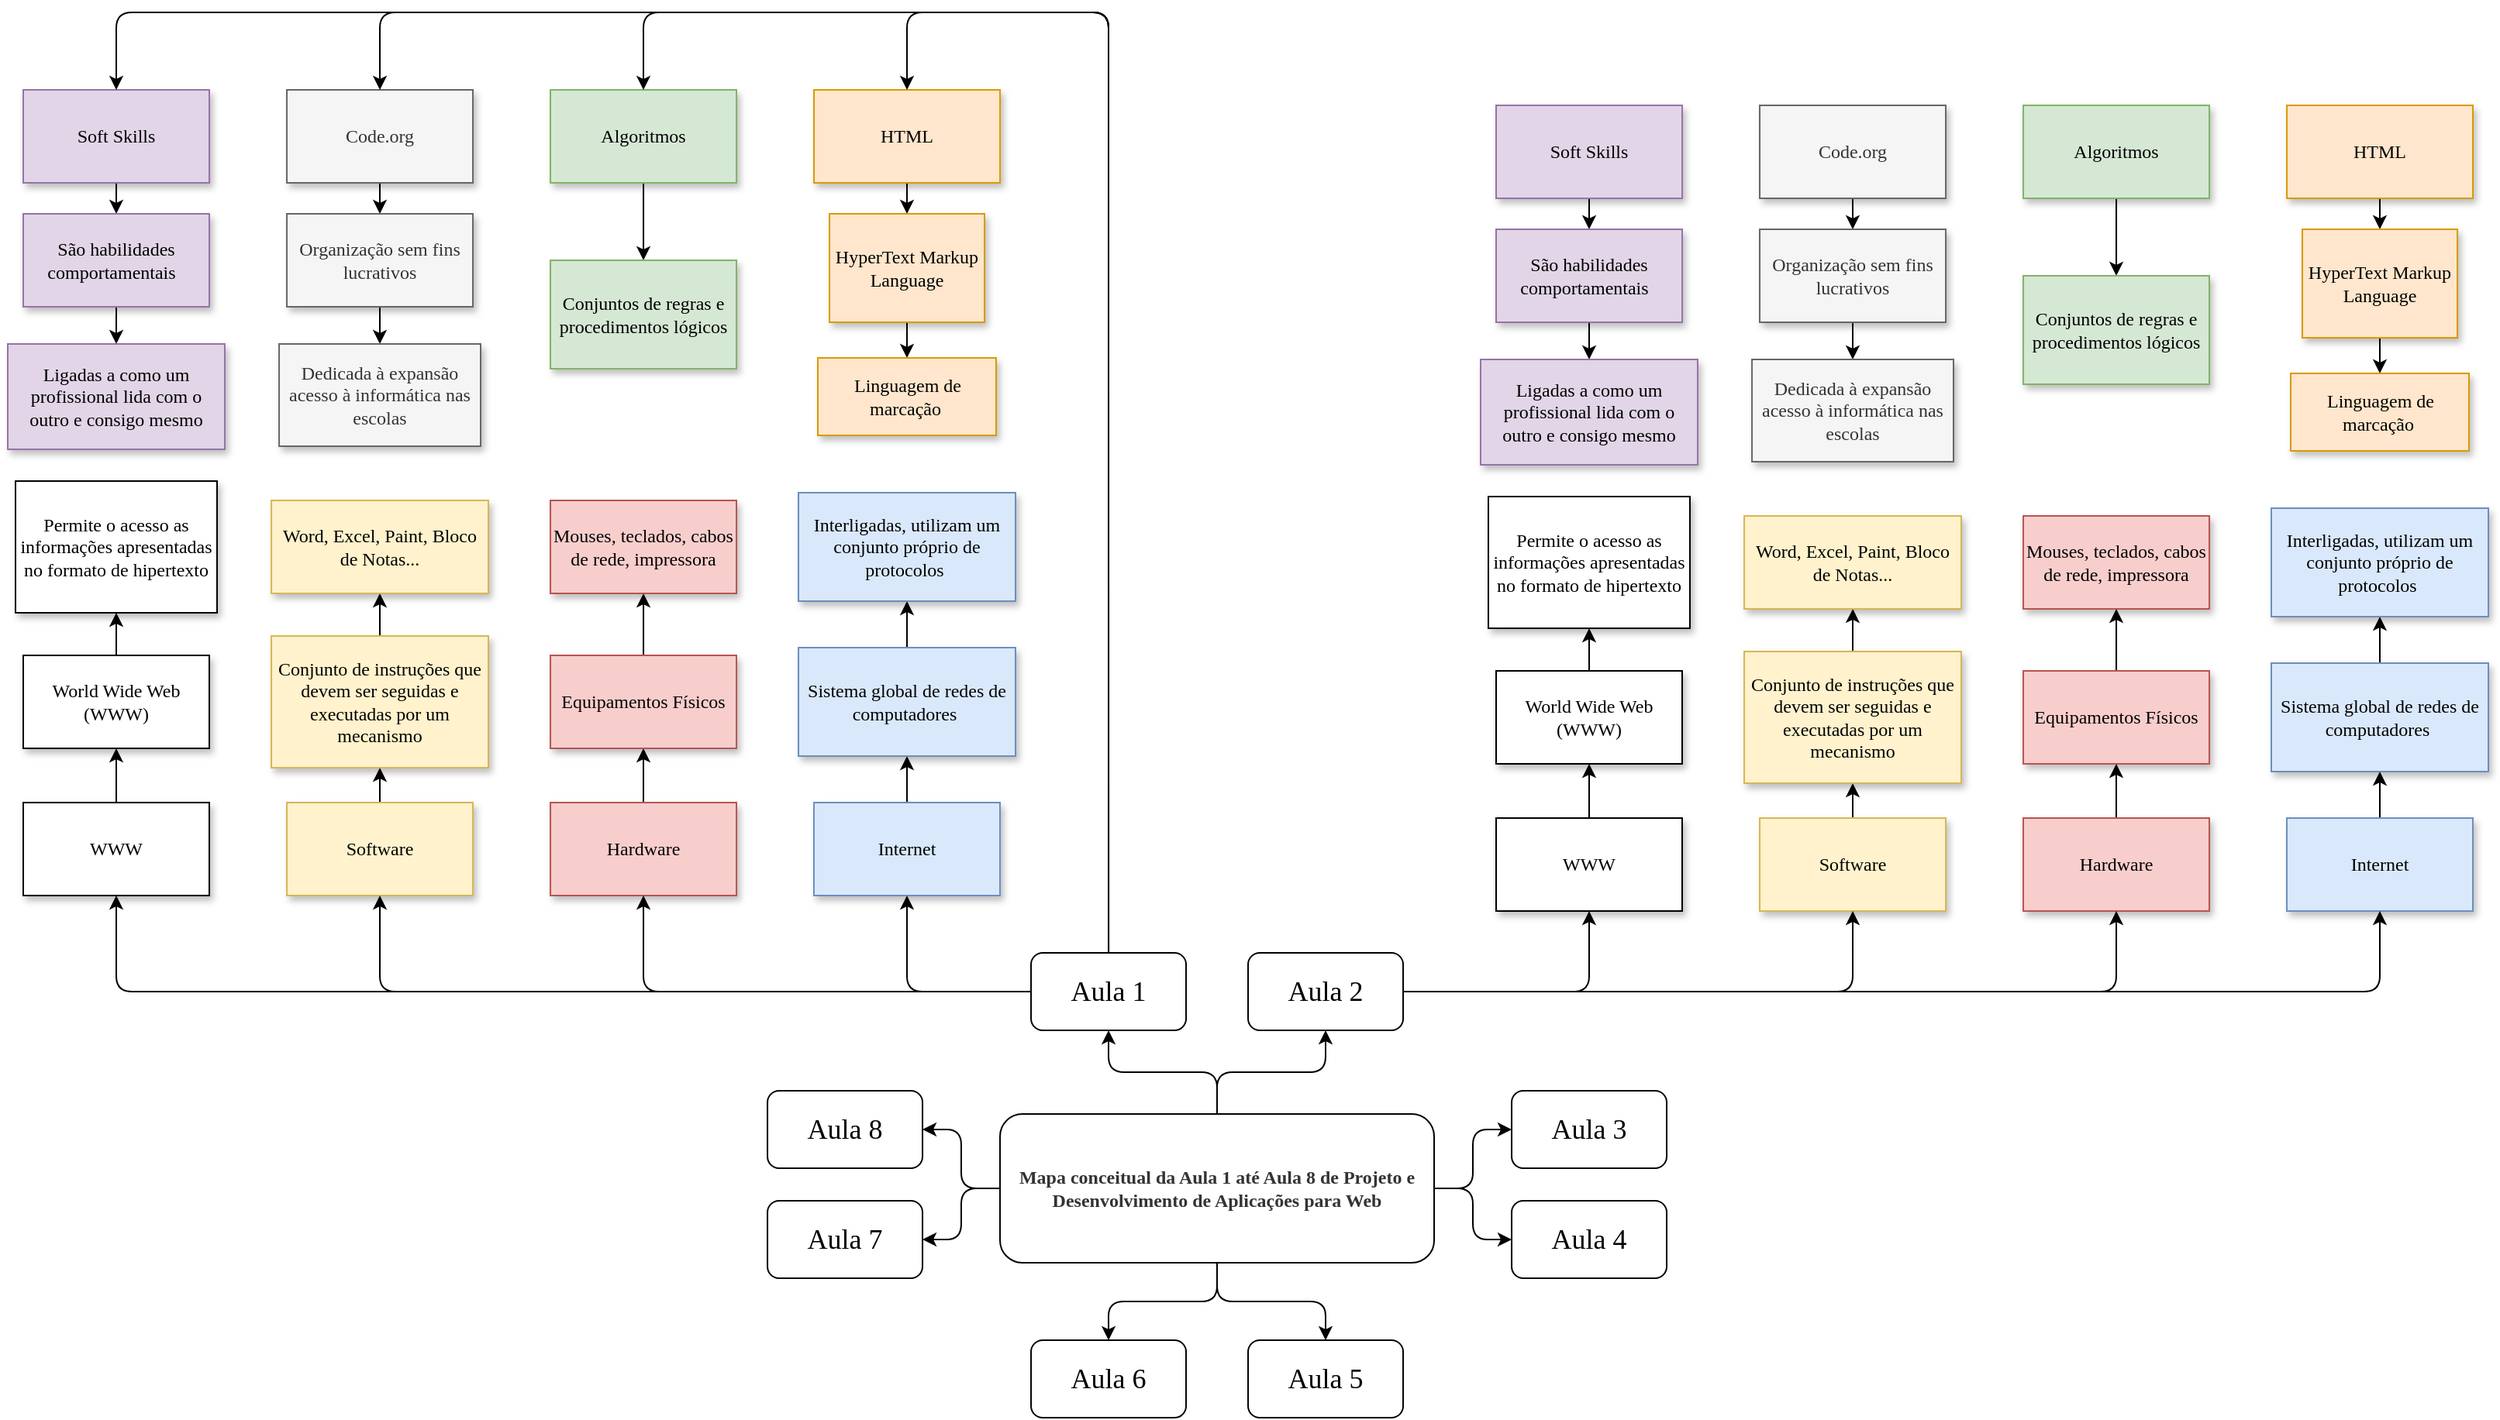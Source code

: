 <mxfile version="17.5.0" type="github">
  <diagram id="QyEJgXoEOEQSnqgT4BB6" name="Page-1">
    <mxGraphModel dx="2585" dy="1340" grid="1" gridSize="10" guides="1" tooltips="1" connect="1" arrows="1" fold="1" page="1" pageScale="1" pageWidth="3300" pageHeight="2339" math="0" shadow="0">
      <root>
        <mxCell id="0" />
        <mxCell id="1" parent="0" />
        <mxCell id="gb70pEuvpdJBa86swqlE-16" value="" style="edgeStyle=orthogonalEdgeStyle;rounded=1;orthogonalLoop=1;jettySize=auto;html=1;fontFamily=Verdana;fontSize=12;" parent="1" source="gb70pEuvpdJBa86swqlE-2" target="gb70pEuvpdJBa86swqlE-9" edge="1">
          <mxGeometry relative="1" as="geometry" />
        </mxCell>
        <mxCell id="gb70pEuvpdJBa86swqlE-17" value="" style="edgeStyle=orthogonalEdgeStyle;rounded=1;orthogonalLoop=1;jettySize=auto;html=1;fontFamily=Verdana;fontSize=12;" parent="1" source="gb70pEuvpdJBa86swqlE-2" target="gb70pEuvpdJBa86swqlE-13" edge="1">
          <mxGeometry relative="1" as="geometry" />
        </mxCell>
        <mxCell id="gb70pEuvpdJBa86swqlE-18" value="" style="edgeStyle=orthogonalEdgeStyle;rounded=1;orthogonalLoop=1;jettySize=auto;html=1;fontFamily=Verdana;fontSize=12;" parent="1" source="gb70pEuvpdJBa86swqlE-2" target="gb70pEuvpdJBa86swqlE-11" edge="1">
          <mxGeometry relative="1" as="geometry" />
        </mxCell>
        <mxCell id="gb70pEuvpdJBa86swqlE-19" value="" style="edgeStyle=orthogonalEdgeStyle;rounded=1;orthogonalLoop=1;jettySize=auto;html=1;fontFamily=Verdana;fontSize=12;" parent="1" source="gb70pEuvpdJBa86swqlE-2" target="gb70pEuvpdJBa86swqlE-15" edge="1">
          <mxGeometry relative="1" as="geometry" />
        </mxCell>
        <mxCell id="gb70pEuvpdJBa86swqlE-2" value="&lt;span style=&quot;color: rgb(51 , 51 , 51)&quot;&gt;Mapa conceitual da Aula 1 até Aula 8 de Projeto e Desenvolvimento de Aplicações para Web&lt;/span&gt;" style="rounded=1;whiteSpace=wrap;html=1;fontStyle=1;fontFamily=Verdana;" parent="1" vertex="1">
          <mxGeometry x="1640.02" y="1201" width="280" height="96" as="geometry" />
        </mxCell>
        <mxCell id="gb70pEuvpdJBa86swqlE-26" value="" style="edgeStyle=orthogonalEdgeStyle;rounded=1;orthogonalLoop=1;jettySize=auto;html=1;fontFamily=Verdana;fontSize=12;" parent="1" source="gb70pEuvpdJBa86swqlE-6" target="gb70pEuvpdJBa86swqlE-25" edge="1">
          <mxGeometry relative="1" as="geometry" />
        </mxCell>
        <mxCell id="gb70pEuvpdJBa86swqlE-6" value="&lt;font style=&quot;font-size: 18px&quot;&gt;Aula 1&lt;/font&gt;" style="rounded=1;whiteSpace=wrap;html=1;fontFamily=Verdana;" parent="1" vertex="1">
          <mxGeometry x="1660.02" y="1097" width="100" height="50" as="geometry" />
        </mxCell>
        <mxCell id="_syeEbmytFuCdj93ZX4R-76" value="" style="edgeStyle=orthogonalEdgeStyle;rounded=1;orthogonalLoop=1;jettySize=auto;html=1;fontFamily=Verdana;fontSize=12;entryX=0.5;entryY=1;entryDx=0;entryDy=0;" edge="1" parent="1" source="gb70pEuvpdJBa86swqlE-9" target="_syeEbmytFuCdj93ZX4R-41">
          <mxGeometry relative="1" as="geometry">
            <mxPoint x="1980.02" y="1122" as="targetPoint" />
          </mxGeometry>
        </mxCell>
        <mxCell id="gb70pEuvpdJBa86swqlE-9" value="&lt;font style=&quot;font-size: 18px&quot;&gt;Aula 2&lt;br&gt;&lt;/font&gt;" style="rounded=1;whiteSpace=wrap;html=1;fontFamily=Verdana;" parent="1" vertex="1">
          <mxGeometry x="1800.02" y="1097" width="100" height="50" as="geometry" />
        </mxCell>
        <mxCell id="gb70pEuvpdJBa86swqlE-10" value="&lt;font style=&quot;font-size: 18px&quot;&gt;Aula 6&lt;/font&gt;" style="rounded=1;whiteSpace=wrap;html=1;fontFamily=Verdana;" parent="1" vertex="1">
          <mxGeometry x="1660.02" y="1347" width="100" height="50" as="geometry" />
        </mxCell>
        <mxCell id="gb70pEuvpdJBa86swqlE-11" value="&lt;font style=&quot;font-size: 18px&quot;&gt;Aula 5&lt;br&gt;&lt;/font&gt;" style="rounded=1;whiteSpace=wrap;html=1;fontFamily=Verdana;" parent="1" vertex="1">
          <mxGeometry x="1800.02" y="1347" width="100" height="50" as="geometry" />
        </mxCell>
        <mxCell id="gb70pEuvpdJBa86swqlE-12" value="&lt;font style=&quot;font-size: 18px&quot;&gt;Aula 3&lt;/font&gt;" style="rounded=1;whiteSpace=wrap;html=1;fontFamily=Verdana;" parent="1" vertex="1">
          <mxGeometry x="1970.02" y="1186" width="100" height="50" as="geometry" />
        </mxCell>
        <mxCell id="gb70pEuvpdJBa86swqlE-13" value="&lt;font style=&quot;font-size: 18px&quot;&gt;Aula 4&lt;br&gt;&lt;/font&gt;" style="rounded=1;whiteSpace=wrap;html=1;fontFamily=Verdana;" parent="1" vertex="1">
          <mxGeometry x="1970.02" y="1257" width="100" height="50" as="geometry" />
        </mxCell>
        <mxCell id="gb70pEuvpdJBa86swqlE-14" value="&lt;font style=&quot;font-size: 18px&quot;&gt;Aula 8&lt;/font&gt;" style="rounded=1;whiteSpace=wrap;html=1;fontFamily=Verdana;" parent="1" vertex="1">
          <mxGeometry x="1490.02" y="1186" width="100" height="50" as="geometry" />
        </mxCell>
        <mxCell id="gb70pEuvpdJBa86swqlE-15" value="&lt;font style=&quot;font-size: 18px&quot;&gt;Aula 7&lt;/font&gt;" style="rounded=1;whiteSpace=wrap;html=1;fontFamily=Verdana;" parent="1" vertex="1">
          <mxGeometry x="1490.02" y="1257" width="100" height="50" as="geometry" />
        </mxCell>
        <mxCell id="gb70pEuvpdJBa86swqlE-20" value="" style="edgeStyle=orthogonalEdgeStyle;rounded=1;orthogonalLoop=1;jettySize=auto;html=1;fontFamily=Verdana;fontSize=12;entryX=1;entryY=0.5;entryDx=0;entryDy=0;exitX=0;exitY=0.5;exitDx=0;exitDy=0;" parent="1" source="gb70pEuvpdJBa86swqlE-2" target="gb70pEuvpdJBa86swqlE-14" edge="1">
          <mxGeometry relative="1" as="geometry">
            <mxPoint x="1650.02" y="1259.043" as="sourcePoint" />
            <mxPoint x="1600.02" y="1292" as="targetPoint" />
          </mxGeometry>
        </mxCell>
        <mxCell id="gb70pEuvpdJBa86swqlE-21" value="" style="edgeStyle=orthogonalEdgeStyle;rounded=1;orthogonalLoop=1;jettySize=auto;html=1;fontFamily=Verdana;fontSize=12;entryX=0.5;entryY=1;entryDx=0;entryDy=0;exitX=0.5;exitY=0;exitDx=0;exitDy=0;" parent="1" source="gb70pEuvpdJBa86swqlE-2" target="gb70pEuvpdJBa86swqlE-6" edge="1">
          <mxGeometry relative="1" as="geometry">
            <mxPoint x="1790.02" y="1211" as="sourcePoint" />
            <mxPoint x="1860.02" y="1157" as="targetPoint" />
          </mxGeometry>
        </mxCell>
        <mxCell id="gb70pEuvpdJBa86swqlE-22" value="" style="edgeStyle=orthogonalEdgeStyle;rounded=1;orthogonalLoop=1;jettySize=auto;html=1;fontFamily=Verdana;fontSize=12;entryX=0;entryY=0.5;entryDx=0;entryDy=0;exitX=1;exitY=0.5;exitDx=0;exitDy=0;" parent="1" source="gb70pEuvpdJBa86swqlE-2" target="gb70pEuvpdJBa86swqlE-12" edge="1">
          <mxGeometry relative="1" as="geometry">
            <mxPoint x="1930.02" y="1259" as="sourcePoint" />
            <mxPoint x="1980.02" y="1292.03" as="targetPoint" />
          </mxGeometry>
        </mxCell>
        <mxCell id="gb70pEuvpdJBa86swqlE-23" value="" style="edgeStyle=orthogonalEdgeStyle;rounded=1;orthogonalLoop=1;jettySize=auto;html=1;fontFamily=Verdana;fontSize=12;entryX=0.5;entryY=0;entryDx=0;entryDy=0;exitX=0.5;exitY=1;exitDx=0;exitDy=0;" parent="1" source="gb70pEuvpdJBa86swqlE-2" target="gb70pEuvpdJBa86swqlE-10" edge="1">
          <mxGeometry relative="1" as="geometry">
            <mxPoint x="1790.02" y="1307.0" as="sourcePoint" />
            <mxPoint x="1860.02" y="1357" as="targetPoint" />
          </mxGeometry>
        </mxCell>
        <mxCell id="gb70pEuvpdJBa86swqlE-30" value="" style="edgeStyle=orthogonalEdgeStyle;rounded=1;orthogonalLoop=1;jettySize=auto;html=1;fontFamily=Verdana;fontSize=12;" parent="1" source="gb70pEuvpdJBa86swqlE-25" target="gb70pEuvpdJBa86swqlE-29" edge="1">
          <mxGeometry relative="1" as="geometry" />
        </mxCell>
        <mxCell id="gb70pEuvpdJBa86swqlE-25" value="Internet" style="whiteSpace=wrap;html=1;fontFamily=Verdana;rounded=0;fillColor=#dae8fc;strokeColor=#6c8ebf;glass=0;sketch=0;shadow=1;" parent="1" vertex="1">
          <mxGeometry x="1520" y="1000" width="120" height="60" as="geometry" />
        </mxCell>
        <mxCell id="gb70pEuvpdJBa86swqlE-33" value="" style="edgeStyle=orthogonalEdgeStyle;rounded=1;orthogonalLoop=1;jettySize=auto;html=1;fontFamily=Verdana;fontSize=12;" parent="1" source="gb70pEuvpdJBa86swqlE-29" target="gb70pEuvpdJBa86swqlE-32" edge="1">
          <mxGeometry relative="1" as="geometry" />
        </mxCell>
        <mxCell id="gb70pEuvpdJBa86swqlE-29" value="Sistema global de redes de computadores&amp;nbsp;" style="whiteSpace=wrap;html=1;fontFamily=Verdana;rounded=0;fillColor=#dae8fc;strokeColor=#6c8ebf;glass=0;sketch=0;shadow=1;" parent="1" vertex="1">
          <mxGeometry x="1510" y="900" width="140" height="70" as="geometry" />
        </mxCell>
        <mxCell id="gb70pEuvpdJBa86swqlE-32" value="Interligadas, utilizam um conjunto próprio de protocolos&amp;nbsp;" style="whiteSpace=wrap;html=1;fontFamily=Verdana;rounded=0;fillColor=#dae8fc;strokeColor=#6c8ebf;glass=0;sketch=0;shadow=1;" parent="1" vertex="1">
          <mxGeometry x="1510" y="800" width="140" height="70" as="geometry" />
        </mxCell>
        <mxCell id="_syeEbmytFuCdj93ZX4R-2" value="" style="edgeStyle=orthogonalEdgeStyle;rounded=1;orthogonalLoop=1;jettySize=auto;html=1;fontFamily=Verdana;fontSize=12;" edge="1" parent="1" source="gb70pEuvpdJBa86swqlE-35" target="_syeEbmytFuCdj93ZX4R-1">
          <mxGeometry relative="1" as="geometry" />
        </mxCell>
        <mxCell id="gb70pEuvpdJBa86swqlE-35" value="Hardware" style="whiteSpace=wrap;html=1;fontFamily=Verdana;rounded=0;fillColor=#f8cecc;strokeColor=#b85450;glass=0;sketch=0;shadow=1;" parent="1" vertex="1">
          <mxGeometry x="1350.02" y="1000" width="120" height="60" as="geometry" />
        </mxCell>
        <mxCell id="gb70pEuvpdJBa86swqlE-40" value="" style="edgeStyle=orthogonalEdgeStyle;rounded=1;orthogonalLoop=1;jettySize=auto;html=1;fontFamily=Verdana;fontSize=12;exitX=0;exitY=0.5;exitDx=0;exitDy=0;entryX=0.5;entryY=1;entryDx=0;entryDy=0;" parent="1" source="gb70pEuvpdJBa86swqlE-6" target="gb70pEuvpdJBa86swqlE-35" edge="1">
          <mxGeometry relative="1" as="geometry">
            <mxPoint x="1670.02" y="1132" as="sourcePoint" />
            <mxPoint x="1589.977" y="1042" as="targetPoint" />
          </mxGeometry>
        </mxCell>
        <mxCell id="_syeEbmytFuCdj93ZX4R-6" value="" style="edgeStyle=orthogonalEdgeStyle;rounded=1;orthogonalLoop=1;jettySize=auto;html=1;fontFamily=Verdana;fontSize=12;" edge="1" parent="1" source="gb70pEuvpdJBa86swqlE-42" target="_syeEbmytFuCdj93ZX4R-5">
          <mxGeometry relative="1" as="geometry" />
        </mxCell>
        <mxCell id="gb70pEuvpdJBa86swqlE-42" value="Software" style="whiteSpace=wrap;html=1;fontFamily=Verdana;rounded=0;fillColor=#fff2cc;strokeColor=#d6b656;glass=0;sketch=0;shadow=1;" parent="1" vertex="1">
          <mxGeometry x="1180.02" y="1000" width="120" height="60" as="geometry" />
        </mxCell>
        <mxCell id="gb70pEuvpdJBa86swqlE-46" value="" style="edgeStyle=orthogonalEdgeStyle;rounded=1;orthogonalLoop=1;jettySize=auto;html=1;fontFamily=Verdana;fontSize=12;exitX=0;exitY=0.5;exitDx=0;exitDy=0;entryX=0.5;entryY=1;entryDx=0;entryDy=0;" parent="1" source="gb70pEuvpdJBa86swqlE-6" target="gb70pEuvpdJBa86swqlE-42" edge="1">
          <mxGeometry relative="1" as="geometry">
            <mxPoint x="1670.02" y="1132" as="sourcePoint" />
            <mxPoint x="1420.02" y="1042" as="targetPoint" />
            <Array as="points">
              <mxPoint x="1240.02" y="1122" />
            </Array>
          </mxGeometry>
        </mxCell>
        <mxCell id="_syeEbmytFuCdj93ZX4R-10" value="" style="edgeStyle=orthogonalEdgeStyle;rounded=1;orthogonalLoop=1;jettySize=auto;html=1;fontFamily=Verdana;fontSize=12;" edge="1" parent="1" source="gb70pEuvpdJBa86swqlE-48" target="_syeEbmytFuCdj93ZX4R-9">
          <mxGeometry relative="1" as="geometry" />
        </mxCell>
        <mxCell id="gb70pEuvpdJBa86swqlE-48" value="WWW" style="whiteSpace=wrap;html=1;fontFamily=Verdana;rounded=0;glass=0;sketch=0;shadow=1;" parent="1" vertex="1">
          <mxGeometry x="1010" y="1000" width="120" height="60" as="geometry" />
        </mxCell>
        <mxCell id="gb70pEuvpdJBa86swqlE-52" value="" style="edgeStyle=orthogonalEdgeStyle;rounded=1;orthogonalLoop=1;jettySize=auto;html=1;fontFamily=Verdana;fontSize=12;exitX=0;exitY=0.5;exitDx=0;exitDy=0;entryX=0.5;entryY=1;entryDx=0;entryDy=0;" parent="1" edge="1" target="gb70pEuvpdJBa86swqlE-48">
          <mxGeometry relative="1" as="geometry">
            <mxPoint x="1480.02" y="1122" as="sourcePoint" />
            <mxPoint x="1060" y="1060" as="targetPoint" />
            <Array as="points">
              <mxPoint x="1070" y="1122" />
            </Array>
          </mxGeometry>
        </mxCell>
        <mxCell id="_syeEbmytFuCdj93ZX4R-21" value="" style="edgeStyle=orthogonalEdgeStyle;rounded=1;orthogonalLoop=1;jettySize=auto;html=1;fontFamily=Verdana;fontSize=12;" edge="1" parent="1" source="gb70pEuvpdJBa86swqlE-53" target="_syeEbmytFuCdj93ZX4R-20">
          <mxGeometry relative="1" as="geometry" />
        </mxCell>
        <mxCell id="gb70pEuvpdJBa86swqlE-53" value="HTML" style="whiteSpace=wrap;html=1;fontFamily=Verdana;rounded=0;fillColor=#ffe6cc;strokeColor=#d79b00;glass=0;sketch=0;shadow=1;" parent="1" vertex="1">
          <mxGeometry x="1520.02" y="540" width="120" height="60" as="geometry" />
        </mxCell>
        <mxCell id="_syeEbmytFuCdj93ZX4R-19" value="" style="edgeStyle=orthogonalEdgeStyle;rounded=1;orthogonalLoop=1;jettySize=auto;html=1;fontFamily=Verdana;fontSize=12;" edge="1" parent="1" source="gb70pEuvpdJBa86swqlE-54" target="_syeEbmytFuCdj93ZX4R-18">
          <mxGeometry relative="1" as="geometry" />
        </mxCell>
        <mxCell id="gb70pEuvpdJBa86swqlE-54" value="Algoritmos" style="whiteSpace=wrap;html=1;fontFamily=Verdana;rounded=0;fillColor=#d5e8d4;strokeColor=#82b366;glass=0;sketch=0;shadow=1;" parent="1" vertex="1">
          <mxGeometry x="1350.02" y="540" width="120" height="60" as="geometry" />
        </mxCell>
        <mxCell id="gb70pEuvpdJBa86swqlE-56" value="" style="edgeStyle=orthogonalEdgeStyle;rounded=1;orthogonalLoop=1;jettySize=auto;html=1;fontFamily=Verdana;fontSize=12;entryX=0.5;entryY=0;entryDx=0;entryDy=0;exitX=0.5;exitY=0;exitDx=0;exitDy=0;" parent="1" source="gb70pEuvpdJBa86swqlE-6" target="gb70pEuvpdJBa86swqlE-53" edge="1">
          <mxGeometry relative="1" as="geometry">
            <mxPoint x="1713.02" y="1090" as="sourcePoint" />
            <mxPoint x="1590.02" y="1042" as="targetPoint" />
            <Array as="points">
              <mxPoint x="1710" y="490" />
              <mxPoint x="1580" y="490" />
            </Array>
          </mxGeometry>
        </mxCell>
        <mxCell id="gb70pEuvpdJBa86swqlE-1805" value="" style="edgeStyle=orthogonalEdgeStyle;rounded=1;orthogonalLoop=1;jettySize=auto;html=1;fontFamily=Verdana;fontSize=12;entryX=0.5;entryY=0;entryDx=0;entryDy=0;exitX=0.5;exitY=0;exitDx=0;exitDy=0;" parent="1" source="gb70pEuvpdJBa86swqlE-6" target="gb70pEuvpdJBa86swqlE-54" edge="1">
          <mxGeometry relative="1" as="geometry">
            <mxPoint x="1720.02" y="1107" as="sourcePoint" />
            <mxPoint x="1590.02" y="550" as="targetPoint" />
            <Array as="points">
              <mxPoint x="1710" y="490" />
              <mxPoint x="1410" y="490" />
            </Array>
          </mxGeometry>
        </mxCell>
        <mxCell id="_syeEbmytFuCdj93ZX4R-14" value="" style="edgeStyle=orthogonalEdgeStyle;rounded=1;orthogonalLoop=1;jettySize=auto;html=1;fontFamily=Verdana;fontSize=12;" edge="1" parent="1" source="gb70pEuvpdJBa86swqlE-1811" target="_syeEbmytFuCdj93ZX4R-13">
          <mxGeometry relative="1" as="geometry" />
        </mxCell>
        <mxCell id="gb70pEuvpdJBa86swqlE-1811" value="Code.org" style="whiteSpace=wrap;html=1;fontFamily=Verdana;rounded=0;fillColor=#f5f5f5;fontColor=#333333;strokeColor=#666666;glass=0;sketch=0;shadow=1;" parent="1" vertex="1">
          <mxGeometry x="1180.02" y="540" width="120" height="60" as="geometry" />
        </mxCell>
        <mxCell id="gb70pEuvpdJBa86swqlE-1818" value="" style="edgeStyle=orthogonalEdgeStyle;rounded=1;orthogonalLoop=1;jettySize=auto;html=1;fontFamily=Verdana;fontSize=12;" parent="1" source="gb70pEuvpdJBa86swqlE-1812" target="gb70pEuvpdJBa86swqlE-1817" edge="1">
          <mxGeometry relative="1" as="geometry" />
        </mxCell>
        <mxCell id="gb70pEuvpdJBa86swqlE-1812" value="Soft Skills" style="whiteSpace=wrap;html=1;fontFamily=Verdana;rounded=0;fillColor=#e1d5e7;strokeColor=#9673a6;glass=0;sketch=0;shadow=1;" parent="1" vertex="1">
          <mxGeometry x="1010" y="540" width="120" height="60" as="geometry" />
        </mxCell>
        <mxCell id="gb70pEuvpdJBa86swqlE-1815" value="" style="edgeStyle=orthogonalEdgeStyle;rounded=1;orthogonalLoop=1;jettySize=auto;html=1;fontFamily=Verdana;fontSize=12;entryX=0.5;entryY=0;entryDx=0;entryDy=0;exitX=0.5;exitY=0;exitDx=0;exitDy=0;" parent="1" source="gb70pEuvpdJBa86swqlE-6" target="gb70pEuvpdJBa86swqlE-1811" edge="1">
          <mxGeometry relative="1" as="geometry">
            <mxPoint x="1710" y="1100" as="sourcePoint" />
            <mxPoint x="1420.02" y="550" as="targetPoint" />
            <Array as="points">
              <mxPoint x="1710" y="490" />
              <mxPoint x="1240" y="490" />
            </Array>
          </mxGeometry>
        </mxCell>
        <mxCell id="gb70pEuvpdJBa86swqlE-1816" value="" style="edgeStyle=orthogonalEdgeStyle;rounded=1;orthogonalLoop=1;jettySize=auto;html=1;fontFamily=Verdana;fontSize=12;entryX=0.5;entryY=0;entryDx=0;entryDy=0;exitX=0.5;exitY=0;exitDx=0;exitDy=0;" parent="1" source="gb70pEuvpdJBa86swqlE-6" edge="1" target="gb70pEuvpdJBa86swqlE-1812">
          <mxGeometry relative="1" as="geometry">
            <mxPoint x="1540.02" y="1097" as="sourcePoint" />
            <mxPoint x="1060" y="540" as="targetPoint" />
            <Array as="points">
              <mxPoint x="1710" y="490" />
              <mxPoint x="1070" y="490" />
            </Array>
          </mxGeometry>
        </mxCell>
        <mxCell id="gb70pEuvpdJBa86swqlE-1820" value="" style="edgeStyle=orthogonalEdgeStyle;rounded=1;orthogonalLoop=1;jettySize=auto;html=1;fontFamily=Verdana;fontSize=12;" parent="1" source="gb70pEuvpdJBa86swqlE-1817" target="gb70pEuvpdJBa86swqlE-1819" edge="1">
          <mxGeometry relative="1" as="geometry" />
        </mxCell>
        <mxCell id="gb70pEuvpdJBa86swqlE-1817" value="São habilidades comportamentais&amp;nbsp;&amp;nbsp;" style="whiteSpace=wrap;html=1;fontFamily=Verdana;rounded=0;fillColor=#e1d5e7;strokeColor=#9673a6;glass=0;sketch=0;shadow=1;" parent="1" vertex="1">
          <mxGeometry x="1010" y="620" width="120" height="60" as="geometry" />
        </mxCell>
        <mxCell id="gb70pEuvpdJBa86swqlE-1819" value="Ligadas a como um profissional lida com o outro e consigo mesmo" style="whiteSpace=wrap;html=1;fontFamily=Verdana;rounded=0;fillColor=#e1d5e7;strokeColor=#9673a6;glass=0;sketch=0;shadow=1;" parent="1" vertex="1">
          <mxGeometry x="1000" y="704" width="140" height="68" as="geometry" />
        </mxCell>
        <mxCell id="_syeEbmytFuCdj93ZX4R-4" value="" style="edgeStyle=orthogonalEdgeStyle;rounded=1;orthogonalLoop=1;jettySize=auto;html=1;fontFamily=Verdana;fontSize=12;" edge="1" parent="1" source="_syeEbmytFuCdj93ZX4R-1" target="_syeEbmytFuCdj93ZX4R-3">
          <mxGeometry relative="1" as="geometry" />
        </mxCell>
        <mxCell id="_syeEbmytFuCdj93ZX4R-1" value="Equipamentos Físicos" style="whiteSpace=wrap;html=1;fontFamily=Verdana;rounded=0;fillColor=#f8cecc;strokeColor=#b85450;glass=0;sketch=0;shadow=1;" vertex="1" parent="1">
          <mxGeometry x="1350.02" y="905" width="120" height="60" as="geometry" />
        </mxCell>
        <mxCell id="_syeEbmytFuCdj93ZX4R-3" value="Mouses, teclados, cabos de rede, impressora" style="whiteSpace=wrap;html=1;fontFamily=Verdana;rounded=0;fillColor=#f8cecc;strokeColor=#b85450;glass=0;sketch=0;shadow=1;" vertex="1" parent="1">
          <mxGeometry x="1350.02" y="805" width="120" height="60" as="geometry" />
        </mxCell>
        <mxCell id="_syeEbmytFuCdj93ZX4R-8" value="" style="edgeStyle=orthogonalEdgeStyle;rounded=1;orthogonalLoop=1;jettySize=auto;html=1;fontFamily=Verdana;fontSize=12;" edge="1" parent="1" source="_syeEbmytFuCdj93ZX4R-5" target="_syeEbmytFuCdj93ZX4R-7">
          <mxGeometry relative="1" as="geometry" />
        </mxCell>
        <mxCell id="_syeEbmytFuCdj93ZX4R-5" value="Conjunto de instruções que devem ser seguidas e executadas por um mecanismo" style="whiteSpace=wrap;html=1;fontFamily=Verdana;rounded=0;fillColor=#fff2cc;strokeColor=#d6b656;glass=0;sketch=0;shadow=1;" vertex="1" parent="1">
          <mxGeometry x="1170.03" y="892.5" width="139.98" height="85" as="geometry" />
        </mxCell>
        <mxCell id="_syeEbmytFuCdj93ZX4R-7" value="Word, Excel, Paint, Bloco de Notas..." style="whiteSpace=wrap;html=1;fontFamily=Verdana;rounded=0;fillColor=#fff2cc;strokeColor=#d6b656;glass=0;sketch=0;shadow=1;" vertex="1" parent="1">
          <mxGeometry x="1170.05" y="805" width="139.96" height="60" as="geometry" />
        </mxCell>
        <mxCell id="_syeEbmytFuCdj93ZX4R-12" value="" style="edgeStyle=orthogonalEdgeStyle;rounded=1;orthogonalLoop=1;jettySize=auto;html=1;fontFamily=Verdana;fontSize=12;" edge="1" parent="1" source="_syeEbmytFuCdj93ZX4R-9" target="_syeEbmytFuCdj93ZX4R-11">
          <mxGeometry relative="1" as="geometry" />
        </mxCell>
        <mxCell id="_syeEbmytFuCdj93ZX4R-9" value="World Wide Web (WWW)" style="whiteSpace=wrap;html=1;fontFamily=Verdana;rounded=0;glass=0;sketch=0;shadow=1;" vertex="1" parent="1">
          <mxGeometry x="1010" y="905" width="120" height="60" as="geometry" />
        </mxCell>
        <mxCell id="_syeEbmytFuCdj93ZX4R-11" value="Permite o acesso as informações apresentadas no formato de hipertexto" style="whiteSpace=wrap;html=1;fontFamily=Verdana;rounded=0;glass=0;sketch=0;shadow=1;" vertex="1" parent="1">
          <mxGeometry x="1005" y="792.5" width="130" height="85" as="geometry" />
        </mxCell>
        <mxCell id="_syeEbmytFuCdj93ZX4R-17" value="" style="edgeStyle=orthogonalEdgeStyle;rounded=1;orthogonalLoop=1;jettySize=auto;html=1;fontFamily=Verdana;fontSize=12;" edge="1" parent="1" source="_syeEbmytFuCdj93ZX4R-13" target="_syeEbmytFuCdj93ZX4R-16">
          <mxGeometry relative="1" as="geometry" />
        </mxCell>
        <mxCell id="_syeEbmytFuCdj93ZX4R-13" value="Organização sem fins lucrativos" style="whiteSpace=wrap;html=1;fontFamily=Verdana;rounded=0;fillColor=#f5f5f5;fontColor=#333333;strokeColor=#666666;glass=0;sketch=0;shadow=1;" vertex="1" parent="1">
          <mxGeometry x="1180.02" y="620" width="120" height="60" as="geometry" />
        </mxCell>
        <mxCell id="_syeEbmytFuCdj93ZX4R-16" value="Dedicada à expansão acesso à informática nas escolas" style="whiteSpace=wrap;html=1;fontFamily=Verdana;rounded=0;fillColor=#f5f5f5;fontColor=#333333;strokeColor=#666666;glass=0;sketch=0;shadow=1;" vertex="1" parent="1">
          <mxGeometry x="1175.03" y="704" width="129.98" height="66" as="geometry" />
        </mxCell>
        <mxCell id="_syeEbmytFuCdj93ZX4R-18" value="Conjuntos de regras e procedimentos lógicos" style="whiteSpace=wrap;html=1;fontFamily=Verdana;rounded=0;fillColor=#d5e8d4;strokeColor=#82b366;glass=0;sketch=0;shadow=1;" vertex="1" parent="1">
          <mxGeometry x="1350.02" y="650" width="119.98" height="70" as="geometry" />
        </mxCell>
        <mxCell id="_syeEbmytFuCdj93ZX4R-27" value="" style="edgeStyle=orthogonalEdgeStyle;rounded=1;orthogonalLoop=1;jettySize=auto;html=1;fontFamily=Verdana;fontSize=12;" edge="1" parent="1" source="_syeEbmytFuCdj93ZX4R-20" target="_syeEbmytFuCdj93ZX4R-26">
          <mxGeometry relative="1" as="geometry" />
        </mxCell>
        <mxCell id="_syeEbmytFuCdj93ZX4R-20" value="HyperText Markup Language" style="whiteSpace=wrap;html=1;fontFamily=Verdana;rounded=0;fillColor=#ffe6cc;strokeColor=#d79b00;glass=0;sketch=0;shadow=1;" vertex="1" parent="1">
          <mxGeometry x="1530.02" y="620" width="100" height="70" as="geometry" />
        </mxCell>
        <mxCell id="_syeEbmytFuCdj93ZX4R-26" value="Linguagem de marcação&amp;nbsp;" style="whiteSpace=wrap;html=1;fontFamily=Verdana;rounded=0;fillColor=#ffe6cc;strokeColor=#d79b00;glass=0;sketch=0;shadow=1;" vertex="1" parent="1">
          <mxGeometry x="1522.5" y="713" width="114.99" height="50" as="geometry" />
        </mxCell>
        <mxCell id="_syeEbmytFuCdj93ZX4R-29" value="" style="edgeStyle=orthogonalEdgeStyle;rounded=1;orthogonalLoop=1;jettySize=auto;html=1;fontFamily=Verdana;fontSize=12;" edge="1" parent="1" source="_syeEbmytFuCdj93ZX4R-30" target="_syeEbmytFuCdj93ZX4R-32">
          <mxGeometry relative="1" as="geometry" />
        </mxCell>
        <mxCell id="_syeEbmytFuCdj93ZX4R-30" value="Internet" style="whiteSpace=wrap;html=1;fontFamily=Verdana;rounded=0;fillColor=#dae8fc;strokeColor=#6c8ebf;glass=0;sketch=0;shadow=1;" vertex="1" parent="1">
          <mxGeometry x="2470" y="1010" width="120" height="60" as="geometry" />
        </mxCell>
        <mxCell id="_syeEbmytFuCdj93ZX4R-31" value="" style="edgeStyle=orthogonalEdgeStyle;rounded=1;orthogonalLoop=1;jettySize=auto;html=1;fontFamily=Verdana;fontSize=12;" edge="1" parent="1" source="_syeEbmytFuCdj93ZX4R-32" target="_syeEbmytFuCdj93ZX4R-33">
          <mxGeometry relative="1" as="geometry" />
        </mxCell>
        <mxCell id="_syeEbmytFuCdj93ZX4R-32" value="Sistema global de redes de computadores&amp;nbsp;" style="whiteSpace=wrap;html=1;fontFamily=Verdana;rounded=0;fillColor=#dae8fc;strokeColor=#6c8ebf;glass=0;sketch=0;shadow=1;" vertex="1" parent="1">
          <mxGeometry x="2460" y="910" width="140" height="70" as="geometry" />
        </mxCell>
        <mxCell id="_syeEbmytFuCdj93ZX4R-33" value="Interligadas, utilizam um conjunto próprio de protocolos&amp;nbsp;" style="whiteSpace=wrap;html=1;fontFamily=Verdana;rounded=0;fillColor=#dae8fc;strokeColor=#6c8ebf;glass=0;sketch=0;shadow=1;" vertex="1" parent="1">
          <mxGeometry x="2460" y="810" width="140" height="70" as="geometry" />
        </mxCell>
        <mxCell id="_syeEbmytFuCdj93ZX4R-34" value="" style="edgeStyle=orthogonalEdgeStyle;rounded=1;orthogonalLoop=1;jettySize=auto;html=1;fontFamily=Verdana;fontSize=12;" edge="1" parent="1" source="_syeEbmytFuCdj93ZX4R-35" target="_syeEbmytFuCdj93ZX4R-59">
          <mxGeometry relative="1" as="geometry" />
        </mxCell>
        <mxCell id="_syeEbmytFuCdj93ZX4R-35" value="Hardware" style="whiteSpace=wrap;html=1;fontFamily=Verdana;rounded=0;fillColor=#f8cecc;strokeColor=#b85450;glass=0;sketch=0;shadow=1;" vertex="1" parent="1">
          <mxGeometry x="2300.02" y="1010" width="120" height="60" as="geometry" />
        </mxCell>
        <mxCell id="_syeEbmytFuCdj93ZX4R-37" value="" style="edgeStyle=orthogonalEdgeStyle;rounded=1;orthogonalLoop=1;jettySize=auto;html=1;fontFamily=Verdana;fontSize=12;" edge="1" parent="1" source="_syeEbmytFuCdj93ZX4R-38" target="_syeEbmytFuCdj93ZX4R-62">
          <mxGeometry relative="1" as="geometry" />
        </mxCell>
        <mxCell id="_syeEbmytFuCdj93ZX4R-38" value="Software" style="whiteSpace=wrap;html=1;fontFamily=Verdana;rounded=0;fillColor=#fff2cc;strokeColor=#d6b656;glass=0;sketch=0;shadow=1;" vertex="1" parent="1">
          <mxGeometry x="2130.02" y="1010" width="120" height="60" as="geometry" />
        </mxCell>
        <mxCell id="_syeEbmytFuCdj93ZX4R-40" value="" style="edgeStyle=orthogonalEdgeStyle;rounded=1;orthogonalLoop=1;jettySize=auto;html=1;fontFamily=Verdana;fontSize=12;" edge="1" parent="1" source="_syeEbmytFuCdj93ZX4R-41" target="_syeEbmytFuCdj93ZX4R-65">
          <mxGeometry relative="1" as="geometry" />
        </mxCell>
        <mxCell id="_syeEbmytFuCdj93ZX4R-41" value="WWW" style="whiteSpace=wrap;html=1;fontFamily=Verdana;rounded=0;glass=0;sketch=0;shadow=1;" vertex="1" parent="1">
          <mxGeometry x="1960" y="1010" width="120" height="60" as="geometry" />
        </mxCell>
        <mxCell id="_syeEbmytFuCdj93ZX4R-43" value="" style="edgeStyle=orthogonalEdgeStyle;rounded=1;orthogonalLoop=1;jettySize=auto;html=1;fontFamily=Verdana;fontSize=12;" edge="1" parent="1" source="_syeEbmytFuCdj93ZX4R-44" target="_syeEbmytFuCdj93ZX4R-72">
          <mxGeometry relative="1" as="geometry" />
        </mxCell>
        <mxCell id="_syeEbmytFuCdj93ZX4R-44" value="HTML" style="whiteSpace=wrap;html=1;fontFamily=Verdana;rounded=0;fillColor=#ffe6cc;strokeColor=#d79b00;glass=0;sketch=0;shadow=1;" vertex="1" parent="1">
          <mxGeometry x="2470.02" y="550" width="120" height="60" as="geometry" />
        </mxCell>
        <mxCell id="_syeEbmytFuCdj93ZX4R-45" value="" style="edgeStyle=orthogonalEdgeStyle;rounded=1;orthogonalLoop=1;jettySize=auto;html=1;fontFamily=Verdana;fontSize=12;" edge="1" parent="1" source="_syeEbmytFuCdj93ZX4R-46" target="_syeEbmytFuCdj93ZX4R-70">
          <mxGeometry relative="1" as="geometry" />
        </mxCell>
        <mxCell id="_syeEbmytFuCdj93ZX4R-46" value="Algoritmos" style="whiteSpace=wrap;html=1;fontFamily=Verdana;rounded=0;fillColor=#d5e8d4;strokeColor=#82b366;glass=0;sketch=0;shadow=1;" vertex="1" parent="1">
          <mxGeometry x="2300.02" y="550" width="120" height="60" as="geometry" />
        </mxCell>
        <mxCell id="_syeEbmytFuCdj93ZX4R-49" value="" style="edgeStyle=orthogonalEdgeStyle;rounded=1;orthogonalLoop=1;jettySize=auto;html=1;fontFamily=Verdana;fontSize=12;" edge="1" parent="1" source="_syeEbmytFuCdj93ZX4R-50" target="_syeEbmytFuCdj93ZX4R-68">
          <mxGeometry relative="1" as="geometry" />
        </mxCell>
        <mxCell id="_syeEbmytFuCdj93ZX4R-50" value="Code.org" style="whiteSpace=wrap;html=1;fontFamily=Verdana;rounded=0;fillColor=#f5f5f5;fontColor=#333333;strokeColor=#666666;glass=0;sketch=0;shadow=1;" vertex="1" parent="1">
          <mxGeometry x="2130.02" y="550" width="120" height="60" as="geometry" />
        </mxCell>
        <mxCell id="_syeEbmytFuCdj93ZX4R-51" value="" style="edgeStyle=orthogonalEdgeStyle;rounded=1;orthogonalLoop=1;jettySize=auto;html=1;fontFamily=Verdana;fontSize=12;" edge="1" parent="1" source="_syeEbmytFuCdj93ZX4R-52" target="_syeEbmytFuCdj93ZX4R-56">
          <mxGeometry relative="1" as="geometry" />
        </mxCell>
        <mxCell id="_syeEbmytFuCdj93ZX4R-52" value="Soft Skills" style="whiteSpace=wrap;html=1;fontFamily=Verdana;rounded=0;fillColor=#e1d5e7;strokeColor=#9673a6;glass=0;sketch=0;shadow=1;" vertex="1" parent="1">
          <mxGeometry x="1960" y="550" width="120" height="60" as="geometry" />
        </mxCell>
        <mxCell id="_syeEbmytFuCdj93ZX4R-55" value="" style="edgeStyle=orthogonalEdgeStyle;rounded=1;orthogonalLoop=1;jettySize=auto;html=1;fontFamily=Verdana;fontSize=12;" edge="1" parent="1" source="_syeEbmytFuCdj93ZX4R-56" target="_syeEbmytFuCdj93ZX4R-57">
          <mxGeometry relative="1" as="geometry" />
        </mxCell>
        <mxCell id="_syeEbmytFuCdj93ZX4R-56" value="São habilidades comportamentais&amp;nbsp;&amp;nbsp;" style="whiteSpace=wrap;html=1;fontFamily=Verdana;rounded=0;fillColor=#e1d5e7;strokeColor=#9673a6;glass=0;sketch=0;shadow=1;" vertex="1" parent="1">
          <mxGeometry x="1960" y="630" width="120" height="60" as="geometry" />
        </mxCell>
        <mxCell id="_syeEbmytFuCdj93ZX4R-57" value="Ligadas a como um profissional lida com o outro e consigo mesmo" style="whiteSpace=wrap;html=1;fontFamily=Verdana;rounded=0;fillColor=#e1d5e7;strokeColor=#9673a6;glass=0;sketch=0;shadow=1;" vertex="1" parent="1">
          <mxGeometry x="1950" y="714" width="140" height="68" as="geometry" />
        </mxCell>
        <mxCell id="_syeEbmytFuCdj93ZX4R-58" value="" style="edgeStyle=orthogonalEdgeStyle;rounded=1;orthogonalLoop=1;jettySize=auto;html=1;fontFamily=Verdana;fontSize=12;" edge="1" parent="1" source="_syeEbmytFuCdj93ZX4R-59" target="_syeEbmytFuCdj93ZX4R-60">
          <mxGeometry relative="1" as="geometry" />
        </mxCell>
        <mxCell id="_syeEbmytFuCdj93ZX4R-59" value="Equipamentos Físicos" style="whiteSpace=wrap;html=1;fontFamily=Verdana;rounded=0;fillColor=#f8cecc;strokeColor=#b85450;glass=0;sketch=0;shadow=1;" vertex="1" parent="1">
          <mxGeometry x="2300.02" y="915" width="120" height="60" as="geometry" />
        </mxCell>
        <mxCell id="_syeEbmytFuCdj93ZX4R-60" value="Mouses, teclados, cabos de rede, impressora" style="whiteSpace=wrap;html=1;fontFamily=Verdana;rounded=0;fillColor=#f8cecc;strokeColor=#b85450;glass=0;sketch=0;shadow=1;" vertex="1" parent="1">
          <mxGeometry x="2300.02" y="815" width="120" height="60" as="geometry" />
        </mxCell>
        <mxCell id="_syeEbmytFuCdj93ZX4R-61" value="" style="edgeStyle=orthogonalEdgeStyle;rounded=1;orthogonalLoop=1;jettySize=auto;html=1;fontFamily=Verdana;fontSize=12;" edge="1" parent="1" source="_syeEbmytFuCdj93ZX4R-62" target="_syeEbmytFuCdj93ZX4R-63">
          <mxGeometry relative="1" as="geometry" />
        </mxCell>
        <mxCell id="_syeEbmytFuCdj93ZX4R-62" value="Conjunto de instruções que devem ser seguidas e executadas por um mecanismo" style="whiteSpace=wrap;html=1;fontFamily=Verdana;rounded=0;fillColor=#fff2cc;strokeColor=#d6b656;glass=0;sketch=0;shadow=1;" vertex="1" parent="1">
          <mxGeometry x="2120.03" y="902.5" width="139.98" height="85" as="geometry" />
        </mxCell>
        <mxCell id="_syeEbmytFuCdj93ZX4R-63" value="Word, Excel, Paint, Bloco de Notas..." style="whiteSpace=wrap;html=1;fontFamily=Verdana;rounded=0;fillColor=#fff2cc;strokeColor=#d6b656;glass=0;sketch=0;shadow=1;" vertex="1" parent="1">
          <mxGeometry x="2120.05" y="815" width="139.96" height="60" as="geometry" />
        </mxCell>
        <mxCell id="_syeEbmytFuCdj93ZX4R-64" value="" style="edgeStyle=orthogonalEdgeStyle;rounded=1;orthogonalLoop=1;jettySize=auto;html=1;fontFamily=Verdana;fontSize=12;" edge="1" parent="1" source="_syeEbmytFuCdj93ZX4R-65" target="_syeEbmytFuCdj93ZX4R-66">
          <mxGeometry relative="1" as="geometry" />
        </mxCell>
        <mxCell id="_syeEbmytFuCdj93ZX4R-65" value="World Wide Web (WWW)" style="whiteSpace=wrap;html=1;fontFamily=Verdana;rounded=0;glass=0;sketch=0;shadow=1;" vertex="1" parent="1">
          <mxGeometry x="1960" y="915" width="120" height="60" as="geometry" />
        </mxCell>
        <mxCell id="_syeEbmytFuCdj93ZX4R-66" value="Permite o acesso as informações apresentadas no formato de hipertexto" style="whiteSpace=wrap;html=1;fontFamily=Verdana;rounded=0;glass=0;sketch=0;shadow=1;" vertex="1" parent="1">
          <mxGeometry x="1955" y="802.5" width="130" height="85" as="geometry" />
        </mxCell>
        <mxCell id="_syeEbmytFuCdj93ZX4R-67" value="" style="edgeStyle=orthogonalEdgeStyle;rounded=1;orthogonalLoop=1;jettySize=auto;html=1;fontFamily=Verdana;fontSize=12;" edge="1" parent="1" source="_syeEbmytFuCdj93ZX4R-68" target="_syeEbmytFuCdj93ZX4R-69">
          <mxGeometry relative="1" as="geometry" />
        </mxCell>
        <mxCell id="_syeEbmytFuCdj93ZX4R-68" value="Organização sem fins lucrativos" style="whiteSpace=wrap;html=1;fontFamily=Verdana;rounded=0;fillColor=#f5f5f5;fontColor=#333333;strokeColor=#666666;glass=0;sketch=0;shadow=1;" vertex="1" parent="1">
          <mxGeometry x="2130.02" y="630" width="120" height="60" as="geometry" />
        </mxCell>
        <mxCell id="_syeEbmytFuCdj93ZX4R-69" value="Dedicada à expansão acesso à informática nas escolas" style="whiteSpace=wrap;html=1;fontFamily=Verdana;rounded=0;fillColor=#f5f5f5;fontColor=#333333;strokeColor=#666666;glass=0;sketch=0;shadow=1;" vertex="1" parent="1">
          <mxGeometry x="2125.03" y="714" width="129.98" height="66" as="geometry" />
        </mxCell>
        <mxCell id="_syeEbmytFuCdj93ZX4R-70" value="Conjuntos de regras e procedimentos lógicos" style="whiteSpace=wrap;html=1;fontFamily=Verdana;rounded=0;fillColor=#d5e8d4;strokeColor=#82b366;glass=0;sketch=0;shadow=1;" vertex="1" parent="1">
          <mxGeometry x="2300.02" y="660" width="119.98" height="70" as="geometry" />
        </mxCell>
        <mxCell id="_syeEbmytFuCdj93ZX4R-71" value="" style="edgeStyle=orthogonalEdgeStyle;rounded=1;orthogonalLoop=1;jettySize=auto;html=1;fontFamily=Verdana;fontSize=12;" edge="1" parent="1" source="_syeEbmytFuCdj93ZX4R-72" target="_syeEbmytFuCdj93ZX4R-73">
          <mxGeometry relative="1" as="geometry" />
        </mxCell>
        <mxCell id="_syeEbmytFuCdj93ZX4R-72" value="HyperText Markup Language" style="whiteSpace=wrap;html=1;fontFamily=Verdana;rounded=0;fillColor=#ffe6cc;strokeColor=#d79b00;glass=0;sketch=0;shadow=1;" vertex="1" parent="1">
          <mxGeometry x="2480.02" y="630" width="100" height="70" as="geometry" />
        </mxCell>
        <mxCell id="_syeEbmytFuCdj93ZX4R-73" value="Linguagem de marcação&amp;nbsp;" style="whiteSpace=wrap;html=1;fontFamily=Verdana;rounded=0;fillColor=#ffe6cc;strokeColor=#d79b00;glass=0;sketch=0;shadow=1;" vertex="1" parent="1">
          <mxGeometry x="2472.5" y="723" width="114.99" height="50" as="geometry" />
        </mxCell>
        <mxCell id="_syeEbmytFuCdj93ZX4R-77" value="" style="edgeStyle=orthogonalEdgeStyle;rounded=1;orthogonalLoop=1;jettySize=auto;html=1;fontFamily=Verdana;fontSize=12;entryX=0.5;entryY=1;entryDx=0;entryDy=0;exitX=1;exitY=0.5;exitDx=0;exitDy=0;" edge="1" parent="1" source="gb70pEuvpdJBa86swqlE-9" target="_syeEbmytFuCdj93ZX4R-38">
          <mxGeometry relative="1" as="geometry">
            <mxPoint x="1910.02" y="1132" as="sourcePoint" />
            <mxPoint x="2030" y="1080" as="targetPoint" />
            <Array as="points">
              <mxPoint x="2190" y="1122" />
            </Array>
          </mxGeometry>
        </mxCell>
        <mxCell id="_syeEbmytFuCdj93ZX4R-79" value="" style="edgeStyle=orthogonalEdgeStyle;rounded=1;orthogonalLoop=1;jettySize=auto;html=1;fontFamily=Verdana;fontSize=12;entryX=0.5;entryY=1;entryDx=0;entryDy=0;exitX=1;exitY=0.5;exitDx=0;exitDy=0;" edge="1" parent="1" source="gb70pEuvpdJBa86swqlE-9" target="_syeEbmytFuCdj93ZX4R-35">
          <mxGeometry relative="1" as="geometry">
            <mxPoint x="1910.02" y="1132" as="sourcePoint" />
            <mxPoint x="2200.02" y="1080" as="targetPoint" />
            <Array as="points">
              <mxPoint x="2360" y="1122" />
            </Array>
          </mxGeometry>
        </mxCell>
        <mxCell id="_syeEbmytFuCdj93ZX4R-80" value="" style="edgeStyle=orthogonalEdgeStyle;rounded=1;orthogonalLoop=1;jettySize=auto;html=1;fontFamily=Verdana;fontSize=12;entryX=0.5;entryY=1;entryDx=0;entryDy=0;exitX=1;exitY=0.5;exitDx=0;exitDy=0;" edge="1" parent="1" source="gb70pEuvpdJBa86swqlE-9" target="_syeEbmytFuCdj93ZX4R-30">
          <mxGeometry relative="1" as="geometry">
            <mxPoint x="1910.02" y="1132" as="sourcePoint" />
            <mxPoint x="2370.02" y="1080.0" as="targetPoint" />
            <Array as="points">
              <mxPoint x="2530" y="1122" />
            </Array>
          </mxGeometry>
        </mxCell>
      </root>
    </mxGraphModel>
  </diagram>
</mxfile>
